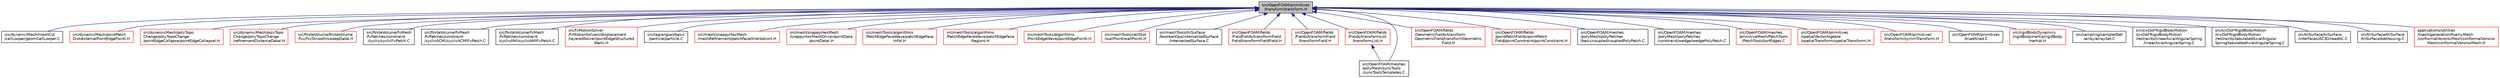 digraph "src/OpenFOAM/primitives/transform/transform.H"
{
  bgcolor="transparent";
  edge [fontname="Helvetica",fontsize="10",labelfontname="Helvetica",labelfontsize="10"];
  node [fontname="Helvetica",fontsize="10",shape=record];
  Node70 [label="src/OpenFOAM/primitives\l/transform/transform.H",height=0.2,width=0.4,color="black", fillcolor="grey75", style="filled", fontcolor="black"];
  Node70 -> Node71 [dir="back",color="midnightblue",fontsize="10",style="solid",fontname="Helvetica"];
  Node71 [label="src/dynamicMesh/meshCut\l/cellLooper/geomCellLooper.C",height=0.2,width=0.4,color="black",URL="$a00470.html"];
  Node70 -> Node72 [dir="back",color="midnightblue",fontsize="10",style="solid",fontname="Helvetica"];
  Node72 [label="src/dynamicMesh/pointPatch\lDist/externalPointEdgePointI.H",height=0.2,width=0.4,color="red",URL="$a00656.html"];
  Node70 -> Node76 [dir="back",color="midnightblue",fontsize="10",style="solid",fontname="Helvetica"];
  Node76 [label="src/dynamicMesh/polyTopo\lChange/polyTopoChange\l/pointEdgeCollapse/pointEdgeCollapseI.H",height=0.2,width=0.4,color="red",URL="$a00785.html"];
  Node70 -> Node82 [dir="back",color="midnightblue",fontsize="10",style="solid",fontname="Helvetica"];
  Node82 [label="src/dynamicMesh/polyTopo\lChange/polyTopoChange\l/refinementDistanceDataI.H",height=0.2,width=0.4,color="red",URL="$a00815.html"];
  Node70 -> Node86 [dir="back",color="midnightblue",fontsize="10",style="solid",fontname="Helvetica"];
  Node86 [label="src/finiteVolume/finiteVolume\l/fvc/fvcSmooth/sweepDataI.H",height=0.2,width=0.4,color="red",URL="$a03197.html"];
  Node70 -> Node89 [dir="back",color="midnightblue",fontsize="10",style="solid",fontname="Helvetica"];
  Node89 [label="src/finiteVolume/fvMesh\l/fvPatches/constraint\l/cyclic/cyclicFvPatch.C",height=0.2,width=0.4,color="black",URL="$a03761.html"];
  Node70 -> Node90 [dir="back",color="midnightblue",fontsize="10",style="solid",fontname="Helvetica"];
  Node90 [label="src/finiteVolume/fvMesh\l/fvPatches/constraint\l/cyclicACMI/cyclicACMIFvPatch.C",height=0.2,width=0.4,color="black",URL="$a03767.html"];
  Node70 -> Node91 [dir="back",color="midnightblue",fontsize="10",style="solid",fontname="Helvetica"];
  Node91 [label="src/finiteVolume/fvMesh\l/fvPatches/constraint\l/cyclicAMI/cyclicAMIFvPatch.C",height=0.2,width=0.4,color="black",URL="$a03773.html"];
  Node70 -> Node92 [dir="back",color="midnightblue",fontsize="10",style="solid",fontname="Helvetica"];
  Node92 [label="src/fvMotionSolver\l/fvMotionSolvers/displacement\l/layeredSolver/pointEdgeStructured\lWalkI.H",height=0.2,width=0.4,color="red",URL="$a05051.html"];
  Node70 -> Node96 [dir="back",color="midnightblue",fontsize="10",style="solid",fontname="Helvetica"];
  Node96 [label="src/lagrangian/basic\l/particle/particle.C",height=0.2,width=0.4,color="black",URL="$a05564.html"];
  Node70 -> Node97 [dir="back",color="midnightblue",fontsize="10",style="solid",fontname="Helvetica"];
  Node97 [label="src/mesh/snappyHexMesh\l/meshRefinement/patchFaceOrientationI.H",height=0.2,width=0.4,color="red",URL="$a07760.html"];
  Node70 -> Node101 [dir="back",color="midnightblue",fontsize="10",style="solid",fontname="Helvetica"];
  Node101 [label="src/mesh/snappyHexMesh\l/snappyHexMeshDriver/pointData\l/pointDataI.H",height=0.2,width=0.4,color="red",URL="$a07799.html"];
  Node70 -> Node106 [dir="back",color="midnightblue",fontsize="10",style="solid",fontname="Helvetica"];
  Node106 [label="src/meshTools/algorithms\l/PatchEdgeFaceWave/patchEdgeFace\lInfoI.H",height=0.2,width=0.4,color="red",URL="$a07874.html"];
  Node70 -> Node110 [dir="back",color="midnightblue",fontsize="10",style="solid",fontname="Helvetica"];
  Node110 [label="src/meshTools/algorithms\l/PatchEdgeFaceWave/patchEdgeFace\lRegionI.H",height=0.2,width=0.4,color="red",URL="$a07883.html"];
  Node70 -> Node114 [dir="back",color="midnightblue",fontsize="10",style="solid",fontname="Helvetica"];
  Node114 [label="src/meshTools/algorithms\l/PointEdgeWave/pointEdgePointI.H",height=0.2,width=0.4,color="red",URL="$a07916.html"];
  Node70 -> Node119 [dir="back",color="midnightblue",fontsize="10",style="solid",fontname="Helvetica"];
  Node119 [label="src/meshTools/cellDist\l/wallPoint/wallPointI.H",height=0.2,width=0.4,color="red",URL="$a08150.html"];
  Node70 -> Node130 [dir="back",color="midnightblue",fontsize="10",style="solid",fontname="Helvetica"];
  Node130 [label="src/meshTools/triSurface\l/booleanOps/intersectedSurface\l/intersectedSurface.C",height=0.2,width=0.4,color="black",URL="$a08879.html"];
  Node70 -> Node131 [dir="back",color="midnightblue",fontsize="10",style="solid",fontname="Helvetica"];
  Node131 [label="src/OpenFOAM/fields\l/FieldFields/transformField\lField/transformFieldField.H",height=0.2,width=0.4,color="red",URL="$a10241.html",tooltip="transformFieldField Spatial transformation functions for FieldField. "];
  Node70 -> Node134 [dir="back",color="midnightblue",fontsize="10",style="solid",fontname="Helvetica"];
  Node134 [label="src/OpenFOAM/fields\l/Fields/transformField\l/transformField.H",height=0.2,width=0.4,color="red",URL="$a10448.html",tooltip="Spatial transformation functions for primitive fields. "];
  Node70 -> Node166 [dir="back",color="midnightblue",fontsize="10",style="solid",fontname="Helvetica"];
  Node166 [label="src/OpenFOAM/fields\l/Fields/transformList\l/transformList.H",height=0.2,width=0.4,color="red",URL="$a10457.html",tooltip="Spatial transformation functions for primitive fields. "];
  Node166 -> Node452 [dir="back",color="midnightblue",fontsize="10",style="solid",fontname="Helvetica"];
  Node452 [label="src/OpenFOAM/meshes\l/polyMesh/syncTools\l/syncToolsTemplates.C",height=0.2,width=0.4,color="black",URL="$a12539.html"];
  Node70 -> Node499 [dir="back",color="midnightblue",fontsize="10",style="solid",fontname="Helvetica"];
  Node499 [label="src/OpenFOAM/fields\l/GeometricFields/transform\lGeometricField/transformGeometric\lField.H",height=0.2,width=0.4,color="red",URL="$a10610.html",tooltip="Spatial transformation functions for FieldFields. "];
  Node70 -> Node501 [dir="back",color="midnightblue",fontsize="10",style="solid",fontname="Helvetica"];
  Node501 [label="src/OpenFOAM/fields\l/pointPatchFields/pointPatch\lField/pointConstraint/pointConstraint.H",height=0.2,width=0.4,color="red",URL="$a10853.html"];
  Node70 -> Node552 [dir="back",color="midnightblue",fontsize="10",style="solid",fontname="Helvetica"];
  Node552 [label="src/OpenFOAM/meshes\l/polyMesh/polyPatches\l/basic/coupled/coupledPolyPatch.C",height=0.2,width=0.4,color="black",URL="$a12440.html"];
  Node70 -> Node553 [dir="back",color="midnightblue",fontsize="10",style="solid",fontname="Helvetica"];
  Node553 [label="src/OpenFOAM/meshes\l/polyMesh/polyPatches\l/constraint/wedge/wedgePolyPatch.C",height=0.2,width=0.4,color="black",URL="$a12506.html"];
  Node70 -> Node452 [dir="back",color="midnightblue",fontsize="10",style="solid",fontname="Helvetica"];
  Node70 -> Node554 [dir="back",color="midnightblue",fontsize="10",style="solid",fontname="Helvetica"];
  Node554 [label="src/OpenFOAM/meshes\l/primitiveMesh/PatchTools\l/PatchToolsSortEdges.C",height=0.2,width=0.4,color="red",URL="$a12641.html"];
  Node70 -> Node556 [dir="back",color="midnightblue",fontsize="10",style="solid",fontname="Helvetica"];
  Node556 [label="src/OpenFOAM/primitives\l/spatialVectorAlgebra\l/spatialTransform/spatialTransformI.H",height=0.2,width=0.4,color="red",URL="$a13385.html"];
  Node70 -> Node665 [dir="back",color="midnightblue",fontsize="10",style="solid",fontname="Helvetica"];
  Node665 [label="src/OpenFOAM/primitives\l/transform/symmTransform.H",height=0.2,width=0.4,color="red",URL="$a13634.html",tooltip="3D symmetric tensor transformation operations. "];
  Node70 -> Node672 [dir="back",color="midnightblue",fontsize="10",style="solid",fontname="Helvetica"];
  Node672 [label="src/OpenFOAM/primitives\l/triad/triad.C",height=0.2,width=0.4,color="black",URL="$a13640.html"];
  Node70 -> Node649 [dir="back",color="midnightblue",fontsize="10",style="solid",fontname="Helvetica"];
  Node649 [label="src/rigidBodyDynamics\l/rigidBodyInertia/rigidBody\lInertiaI.H",height=0.2,width=0.4,color="red",URL="$a14765.html"];
  Node70 -> Node673 [dir="back",color="midnightblue",fontsize="10",style="solid",fontname="Helvetica"];
  Node673 [label="src/sampling/sampledSet\l/array/arraySet.C",height=0.2,width=0.4,color="black",URL="$a14963.html"];
  Node70 -> Node534 [dir="back",color="midnightblue",fontsize="10",style="solid",fontname="Helvetica"];
  Node534 [label="src/sixDoFRigidBodyMotion\l/sixDoFRigidBodyMotion\l/restraints/linearAxialAngularSpring\l/linearAxialAngularSpring.C",height=0.2,width=0.4,color="black",URL="$a41972.html"];
  Node70 -> Node539 [dir="back",color="midnightblue",fontsize="10",style="solid",fontname="Helvetica"];
  Node539 [label="src/sixDoFRigidBodyMotion\l/sixDoFRigidBodyMotion\l/restraints/tabulatedAxialAngular\lSpring/tabulatedAxialAngularSpring.C",height=0.2,width=0.4,color="black",URL="$a15311.html"];
  Node70 -> Node674 [dir="back",color="midnightblue",fontsize="10",style="solid",fontname="Helvetica"];
  Node674 [label="src/triSurface/triSurface\l/interfaces/AC3D/readAC.C",height=0.2,width=0.4,color="black",URL="$a17450.html",tooltip="Reader for .ac files generated by AC3D. "];
  Node70 -> Node675 [dir="back",color="midnightblue",fontsize="10",style="solid",fontname="Helvetica"];
  Node675 [label="src/triSurface/triSurface\l/triSurfaceAddressing.C",height=0.2,width=0.4,color="black",URL="$a17528.html",tooltip="Contains fix for PrimitivePatch addressing (which doesn&#39;t work if surface is non-manifold). Should be moved into PrimitivePatch. "];
  Node70 -> Node257 [dir="back",color="midnightblue",fontsize="10",style="solid",fontname="Helvetica"];
  Node257 [label="applications/utilities\l/mesh/generation/foamyMesh\l/conformalVoronoiMesh/conformalVoronoi\lMesh/conformalVoronoiMesh.H",height=0.2,width=0.4,color="red",URL="$a18620.html"];
}
